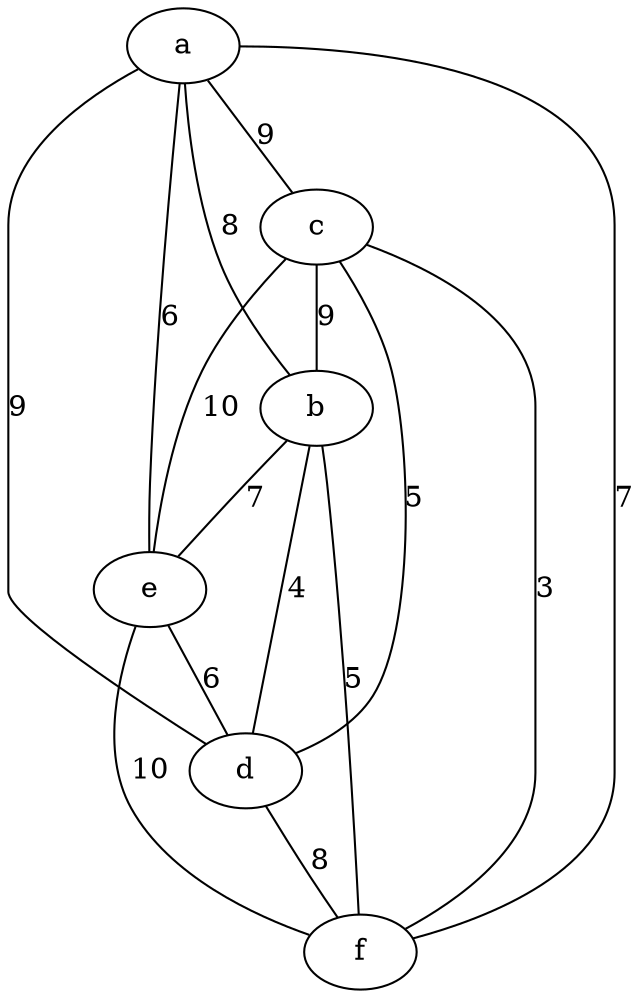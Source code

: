 graph  {
a;
c;
b;
e;
d;
f;
a -- c  [key=0, label=9];
a -- b  [key=0, label=8];
a -- e  [key=0, label=6];
a -- d  [key=0, label=9];
a -- f  [key=0, label=7];
c -- b  [key=0, label=9];
c -- e  [key=0, label=10];
c -- d  [key=0, label=5];
c -- f  [key=0, label=3];
b -- e  [key=0, label=7];
b -- d  [key=0, label=4];
b -- f  [key=0, label=5];
e -- d  [key=0, label=6];
e -- f  [key=0, label=10];
d -- f  [key=0, label=8];
}
